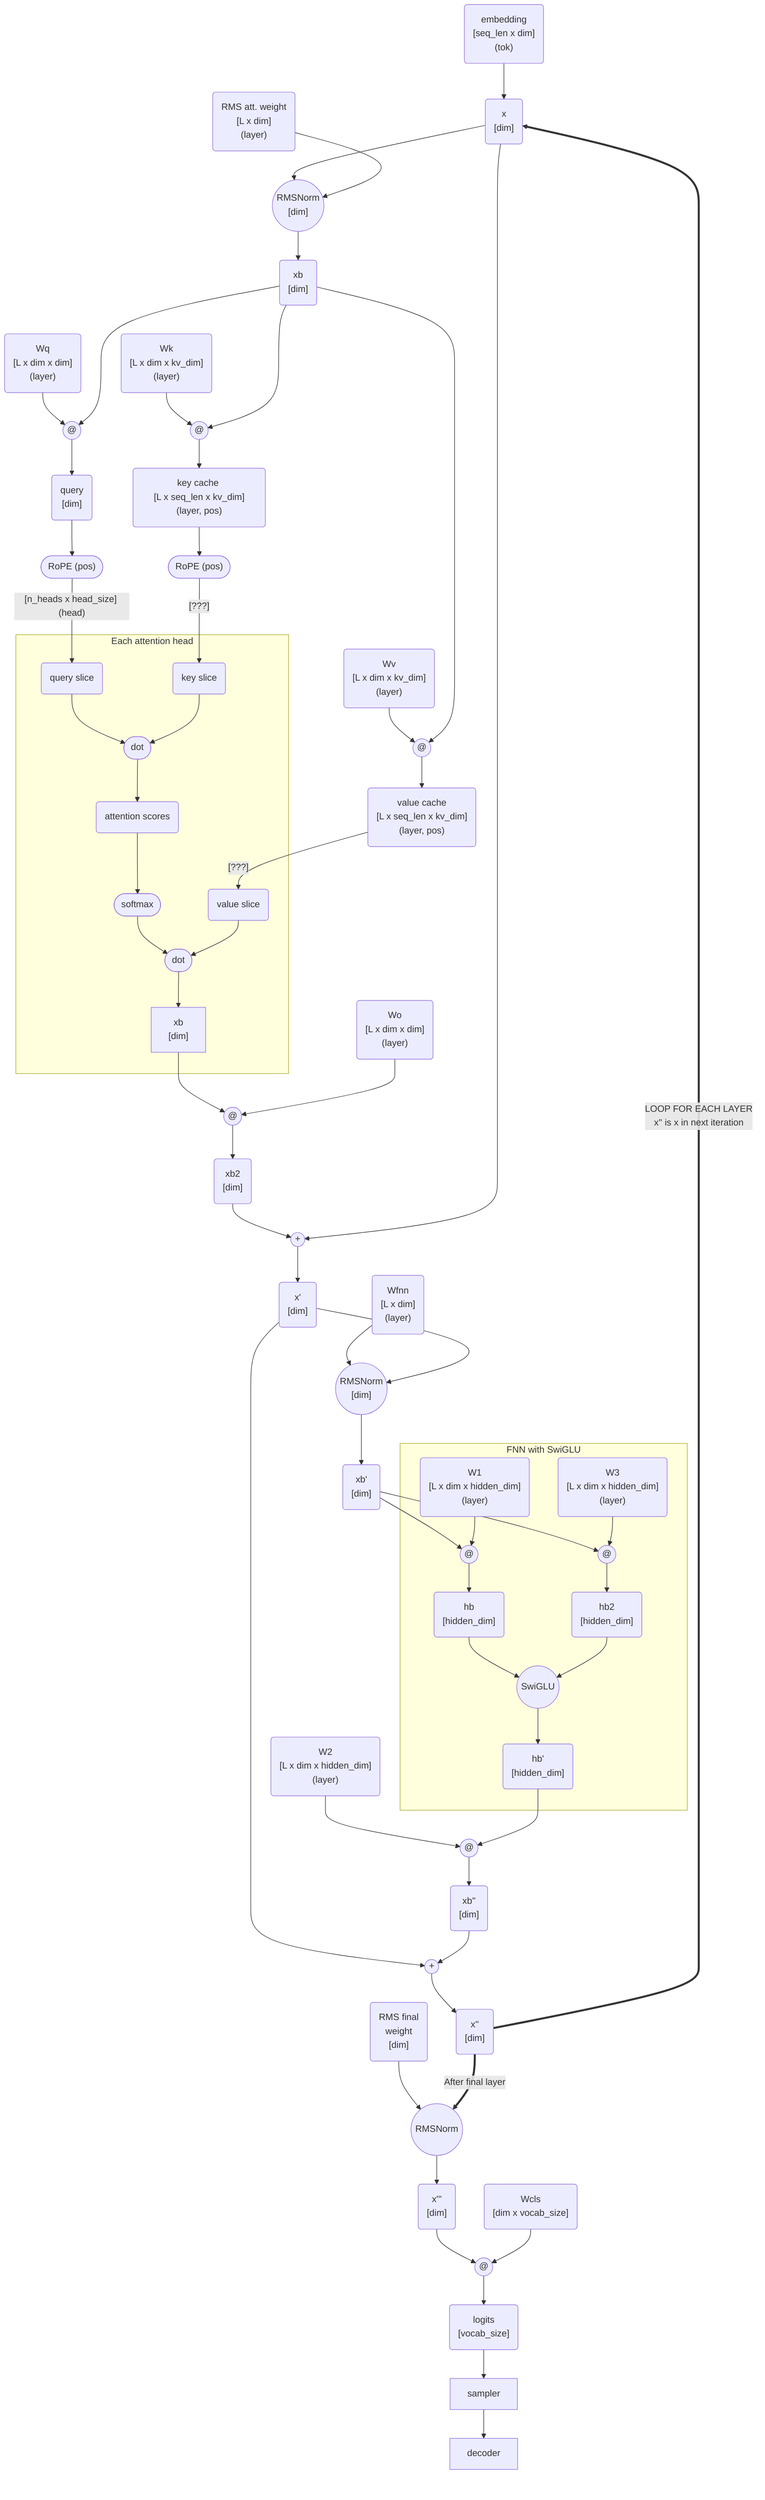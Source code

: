 flowchart TD

embedding("embedding <br/> [seq_len x dim] <br/> (tok)")
embedding --> x_1
x_1("x <br/> [dim]")

%% subgraph For each layer

rmsnorm_1(("RMSNorm <br/> [dim]"))
rms_att_weight("RMS att. weight <br/> [L x dim] <br/> (layer)")
xb_1("xb <br/> [dim]")

%% This is for every layer    


x_1 -->rmsnorm_1
rms_att_weight --> rmsnorm_1
rmsnorm_1 --> xb_1

w_q("Wq <br/> [L x dim x dim] <br/> (layer)")
query("query <br/> [dim]")
w_q --> matmul_q(("@"))
xb_1 ---> matmul_q
matmul_q --> query

key("key cache <br/> [L x seq_len x kv_dim] (layer, pos)")
w_k("Wk <br/> [L x dim x kv_dim] <br/> (layer)")
w_k --> matmul_k(("@"))
xb_1 ---> matmul_k
matmul_k --> key

w_v("Wv <br/> [L x dim x kv_dim] <br/> (layer)")
value("value cache <br/> [L x seq_len x kv_dim] <br/> (layer, pos)
")
w_v --> matmul_v(("@"))
xb_1 ---> matmul_v
matmul_v --> value

rope_q(["RoPE (pos)"])
query --> rope_q

rope_k(["RoPE (pos)"])
key --> rope_k

%% This is for every attention head
rope_q --[n_heads x head_size] (head)--> att_q
rope_k --[???]--> att_k
value --[???]--> att_v
subgraph Each attention head
    att_q("query slice") --> att_dot_1
    att_k("key slice") --> att_dot_1
    att_dot_1(["dot"]) --> att
    att("attention scores") --> att_softmax
    att_softmax(["softmax"])
    att_v("value slice")
    att_softmax-->att_dot_2
    att_v-->att_dot_2
    att_dot_2(["dot"]) --> att_xb
    att_xb["xb <br/> [dim]"]
end

att_xb-->matmul_xb2(("@"))
w_o("Wo </br> [L x dim x dim] </br> (layer)")-->matmul_xb2
matmul_xb2-->xb2
xb2("xb2 <br/> [dim]")-->add_x_xb2
x_1-->add_x_xb2
x_2("x' <br/> [dim]")
add_x_xb2(("+"))-->x_2

fnn_rmsnorm(("RMSNorm <br/> [dim]"))
rms_fnn_w("Wfnn <br/> [L x dim] <br/> (layer)")-->fnn_rmsnorm
x_2-->fnn_rmsnorm
xb_2("xb' <br/> [dim]")
fnn_rmsnorm-->xb_2
xb_2-->fnn_matmul_hb
xb_2-->fnn_matmul_hb2

subgraph FNN with SwiGLU
    fnn_matmul_hb(("@"))
    fnn_hb("hb <br/> [hidden_dim]")
    w1("W1 <br/> [L x dim x hidden_dim] <br/> (layer)")
    
    w1 --> fnn_matmul_hb
    fnn_matmul_hb-->fnn_hb

    fnn_matmul_hb2(("@"))
    fnn_hb2("hb2 <br/> [hidden_dim]")
    w3("W3 <br/> [L x dim x hidden_dim] <br/> (layer)")
    
    w3 --> fnn_matmul_hb2
    fnn_matmul_hb2-->fnn_hb2

    fnn_hb_2("hb' <br> [hidden_dim]")
    swiglu_hb((SwiGLU))
    fnn_hb --> swiglu_hb
    fnn_hb2 --> swiglu_hb
    swiglu_hb --> fnn_hb_2
    fnn_hb_2
end 

xb_3("xb'' <br> [dim]")
w2("W2 <br> [L x dim x hidden_dim] <br> (layer)")
fnn_matmul_final(("@"))
w2 --> fnn_matmul_final
fnn_hb_2 --> fnn_matmul_final
fnn_matmul_final-->xb_3

x_2 --> add_x_xb_3
xb_3 --> add_x_xb_3
x_3("x'' <br> [dim]")
add_x_xb_3(("+"))
add_x_xb_3 --> x_3

x_3 == "LOOP FOR EACH LAYER <br> x'' is x in next iteration" ==> x_1

%% end for each layer

%% outside loop
rms_final_weight("RMS final <br> weight <br> [dim]") --> rmsnorm_final
rmsnorm_final(("RMSNorm"))
x_4("x''' <br> [dim]")
x_3 =="After final layer"==> rmsnorm_final
rmsnorm_final --> x_4

wcls("Wcls <br> [dim x vocab_size]")
logits("logits <br> [vocab_size]")
matmul_logit(("@"))
x_4 --> matmul_logit
wcls --> matmul_logit
matmul_logit --> logits
logits --> sampler
sampler --> decoder
